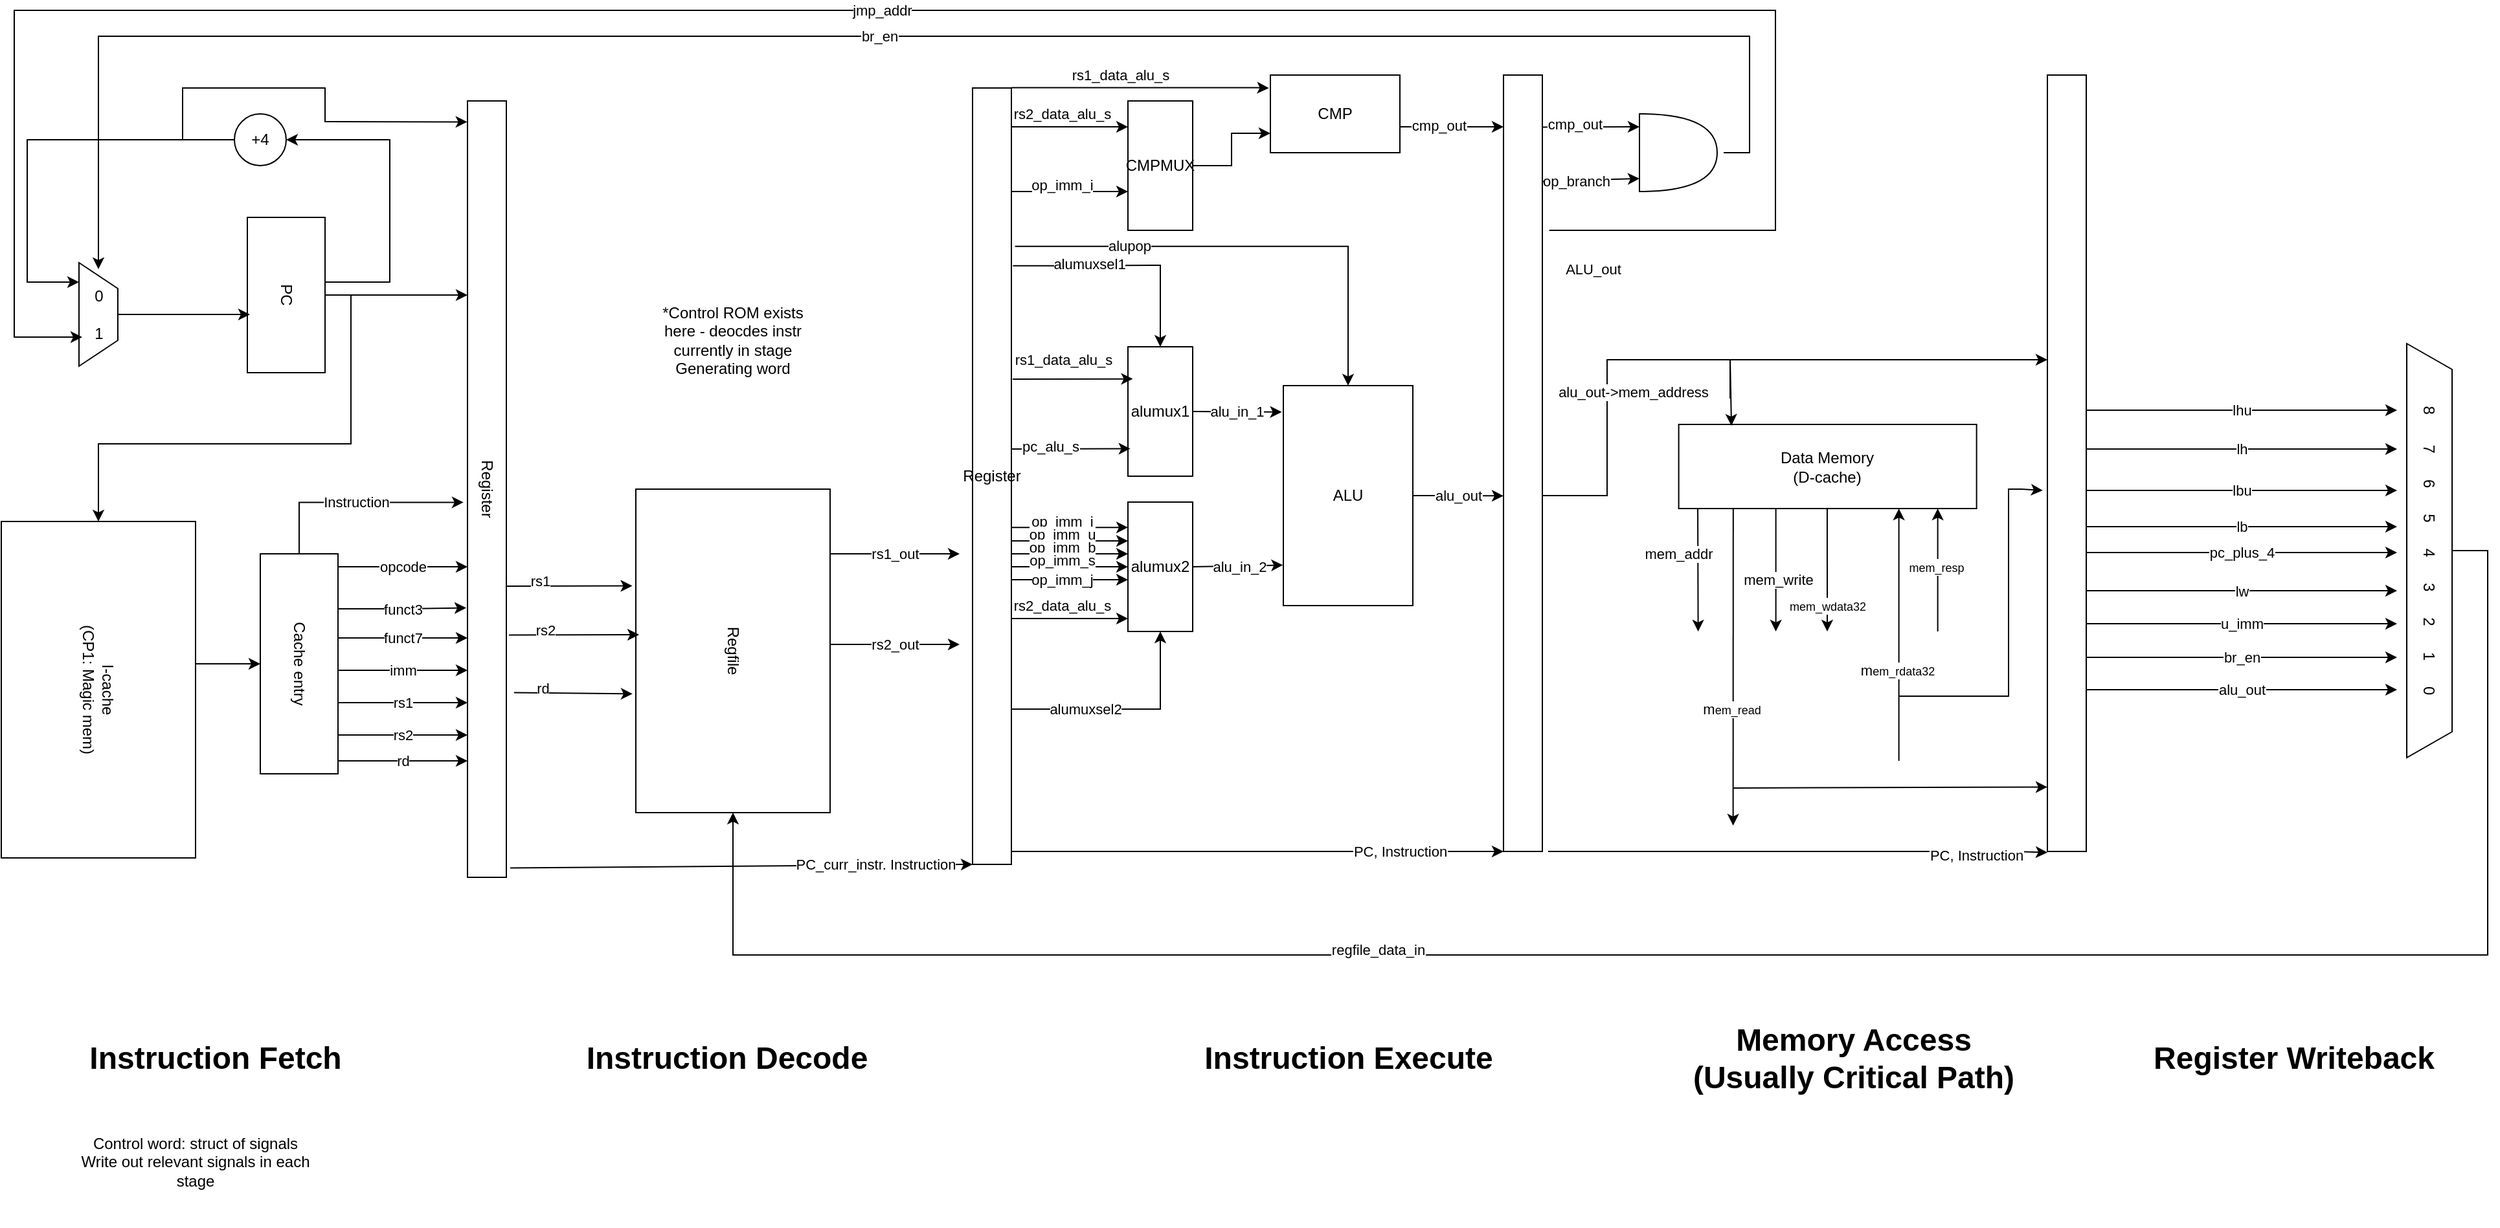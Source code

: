 <mxfile version="21.0.6" type="github">
  <diagram name="Page-1" id="kgMieb5tGnYmpSowrMJh">
    <mxGraphModel dx="1978" dy="2100" grid="1" gridSize="10" guides="1" tooltips="1" connect="1" arrows="1" fold="1" page="1" pageScale="1" pageWidth="850" pageHeight="1100" math="0" shadow="0">
      <root>
        <mxCell id="0" />
        <mxCell id="1" parent="0" />
        <mxCell id="WulUEYC8_41dMv2FCYNq-56" value="funct3" style="edgeStyle=orthogonalEdgeStyle;rounded=0;orthogonalLoop=1;jettySize=auto;html=1;exitX=0.25;exitY=0;exitDx=0;exitDy=0;entryX=0.653;entryY=1.033;entryDx=0;entryDy=0;entryPerimeter=0;" parent="1" source="WulUEYC8_41dMv2FCYNq-2" target="WulUEYC8_41dMv2FCYNq-35" edge="1">
          <mxGeometry relative="1" as="geometry" />
        </mxCell>
        <mxCell id="WulUEYC8_41dMv2FCYNq-2" value="&lt;div&gt;Cache entry&lt;/div&gt;" style="rounded=0;whiteSpace=wrap;html=1;rotation=90;" parent="1" vertex="1">
          <mxGeometry x="235" y="325" width="170" height="60" as="geometry" />
        </mxCell>
        <mxCell id="spKQ24fph7Tg9B2GQlF--1" value="Data Memory&lt;br&gt;(D-cache)" style="rounded=0;whiteSpace=wrap;html=1;" parent="1" vertex="1">
          <mxGeometry x="1385.31" y="170" width="230" height="65" as="geometry" />
        </mxCell>
        <mxCell id="WulUEYC8_41dMv2FCYNq-21" value="" style="endArrow=classic;html=1;rounded=0;entryX=0.5;entryY=1;entryDx=0;entryDy=0;exitX=0.5;exitY=0;exitDx=0;exitDy=0;" parent="1" target="WulUEYC8_41dMv2FCYNq-2" edge="1">
          <mxGeometry width="50" height="50" relative="1" as="geometry">
            <mxPoint x="240" y="355" as="sourcePoint" />
            <mxPoint x="370" y="400" as="targetPoint" />
          </mxGeometry>
        </mxCell>
        <mxCell id="spKQ24fph7Tg9B2GQlF--7" value="" style="endArrow=classic;html=1;rounded=0;exitX=0.064;exitY=0.998;exitDx=0;exitDy=0;exitPerimeter=0;" parent="1" source="spKQ24fph7Tg9B2GQlF--1" edge="1">
          <mxGeometry width="50" height="50" relative="1" as="geometry">
            <mxPoint x="1485.31" y="260" as="sourcePoint" />
            <mxPoint x="1400.31" y="330" as="targetPoint" />
          </mxGeometry>
        </mxCell>
        <mxCell id="spKQ24fph7Tg9B2GQlF--8" value="mem_addr" style="edgeLabel;html=1;align=center;verticalAlign=middle;resizable=0;points=[];" parent="spKQ24fph7Tg9B2GQlF--7" vertex="1" connectable="0">
          <mxGeometry x="-0.224" relative="1" as="geometry">
            <mxPoint x="-15" y="-2" as="offset" />
          </mxGeometry>
        </mxCell>
        <mxCell id="WulUEYC8_41dMv2FCYNq-22" value="I-cache&lt;br&gt;(CP1: Magic mem)" style="rounded=0;whiteSpace=wrap;html=1;rotation=90;" parent="1" vertex="1">
          <mxGeometry x="35" y="300" width="260" height="150" as="geometry" />
        </mxCell>
        <mxCell id="spKQ24fph7Tg9B2GQlF--13" value="" style="endArrow=classic;html=1;rounded=0;exitX=0.183;exitY=1.003;exitDx=0;exitDy=0;exitPerimeter=0;" parent="1" source="spKQ24fph7Tg9B2GQlF--1" edge="1">
          <mxGeometry width="50" height="50" relative="1" as="geometry">
            <mxPoint x="1485.31" y="260" as="sourcePoint" />
            <mxPoint x="1427.31" y="480" as="targetPoint" />
          </mxGeometry>
        </mxCell>
        <mxCell id="spKQ24fph7Tg9B2GQlF--14" value="m&lt;font style=&quot;font-size: 10px;&quot;&gt;&lt;font style=&quot;font-size: 9px;&quot;&gt;em_read&lt;/font&gt;&lt;/font&gt;" style="edgeLabel;html=1;align=center;verticalAlign=middle;resizable=0;points=[];" parent="spKQ24fph7Tg9B2GQlF--13" vertex="1" connectable="0">
          <mxGeometry x="0.557" y="1" relative="1" as="geometry">
            <mxPoint x="-3" y="-36" as="offset" />
          </mxGeometry>
        </mxCell>
        <mxCell id="spKQ24fph7Tg9B2GQlF--16" value="" style="endArrow=classic;html=1;rounded=0;exitX=0.183;exitY=1.003;exitDx=0;exitDy=0;exitPerimeter=0;" parent="1" edge="1">
          <mxGeometry width="50" height="50" relative="1" as="geometry">
            <mxPoint x="1460.31" y="235" as="sourcePoint" />
            <mxPoint x="1460.31" y="330" as="targetPoint" />
          </mxGeometry>
        </mxCell>
        <mxCell id="spKQ24fph7Tg9B2GQlF--17" value="mem_write" style="edgeLabel;html=1;align=center;verticalAlign=middle;resizable=0;points=[];" parent="spKQ24fph7Tg9B2GQlF--16" vertex="1" connectable="0">
          <mxGeometry x="0.557" y="1" relative="1" as="geometry">
            <mxPoint y="-19" as="offset" />
          </mxGeometry>
        </mxCell>
        <mxCell id="OXf1hN6xtQfnmM5KDWMP-155" style="edgeStyle=orthogonalEdgeStyle;rounded=0;orthogonalLoop=1;jettySize=auto;html=1;exitX=0.5;exitY=0;exitDx=0;exitDy=0;entryX=0;entryY=0.5;entryDx=0;entryDy=0;" parent="1" source="WulUEYC8_41dMv2FCYNq-27" edge="1" target="WulUEYC8_41dMv2FCYNq-22">
          <mxGeometry relative="1" as="geometry">
            <mxPoint x="60" y="240" as="targetPoint" />
            <Array as="points">
              <mxPoint x="360" y="70" />
              <mxPoint x="360" y="185" />
              <mxPoint x="165" y="185" />
            </Array>
          </mxGeometry>
        </mxCell>
        <mxCell id="WulUEYC8_41dMv2FCYNq-86" style="edgeStyle=orthogonalEdgeStyle;rounded=0;orthogonalLoop=1;jettySize=auto;html=1;entryX=0.25;entryY=1;entryDx=0;entryDy=0;" parent="1" source="WulUEYC8_41dMv2FCYNq-27" target="WulUEYC8_41dMv2FCYNq-35" edge="1">
          <mxGeometry relative="1" as="geometry" />
        </mxCell>
        <mxCell id="WulUEYC8_41dMv2FCYNq-27" value="PC" style="rounded=0;whiteSpace=wrap;html=1;rotation=90;" parent="1" vertex="1">
          <mxGeometry x="250" y="40" width="120" height="60" as="geometry" />
        </mxCell>
        <mxCell id="spKQ24fph7Tg9B2GQlF--18" value="" style="endArrow=classic;html=1;rounded=0;exitX=0.183;exitY=1.003;exitDx=0;exitDy=0;exitPerimeter=0;" parent="1" edge="1">
          <mxGeometry width="50" height="50" relative="1" as="geometry">
            <mxPoint x="1499.97" y="235" as="sourcePoint" />
            <mxPoint x="1500" y="330" as="targetPoint" />
          </mxGeometry>
        </mxCell>
        <mxCell id="spKQ24fph7Tg9B2GQlF--19" value="&lt;font style=&quot;font-size: 10px;&quot;&gt;&lt;font style=&quot;font-size: 9px;&quot;&gt;mem_wdata32&lt;/font&gt;&lt;/font&gt;" style="edgeLabel;html=1;align=center;verticalAlign=middle;resizable=0;points=[];" parent="spKQ24fph7Tg9B2GQlF--18" vertex="1" connectable="0">
          <mxGeometry x="0.557" y="1" relative="1" as="geometry">
            <mxPoint x="-1" y="1" as="offset" />
          </mxGeometry>
        </mxCell>
        <mxCell id="WulUEYC8_41dMv2FCYNq-28" value="" style="endArrow=classic;html=1;rounded=0;" parent="1" target="WulUEYC8_41dMv2FCYNq-29" edge="1">
          <mxGeometry width="50" height="50" relative="1" as="geometry">
            <mxPoint x="340" y="60" as="sourcePoint" />
            <mxPoint x="310" y="-50" as="targetPoint" />
            <Array as="points">
              <mxPoint x="390" y="60" />
              <mxPoint x="390" y="-50" />
            </Array>
          </mxGeometry>
        </mxCell>
        <mxCell id="spKQ24fph7Tg9B2GQlF--20" value="" style="endArrow=classic;html=1;rounded=0;" parent="1" edge="1">
          <mxGeometry width="50" height="50" relative="1" as="geometry">
            <mxPoint x="1555.31" y="430" as="sourcePoint" />
            <mxPoint x="1555.31" y="235" as="targetPoint" />
          </mxGeometry>
        </mxCell>
        <mxCell id="spKQ24fph7Tg9B2GQlF--21" value="m&lt;font style=&quot;font-size: 10px;&quot;&gt;&lt;font style=&quot;font-size: 9px;&quot;&gt;em_rdata32&lt;/font&gt;&lt;/font&gt;" style="edgeLabel;html=1;align=center;verticalAlign=middle;resizable=0;points=[];" parent="spKQ24fph7Tg9B2GQlF--20" vertex="1" connectable="0">
          <mxGeometry x="0.557" y="1" relative="1" as="geometry">
            <mxPoint x="-1" y="82" as="offset" />
          </mxGeometry>
        </mxCell>
        <mxCell id="WulUEYC8_41dMv2FCYNq-29" value="+4" style="ellipse;whiteSpace=wrap;html=1;aspect=fixed;" parent="1" vertex="1">
          <mxGeometry x="270" y="-70" width="40" height="40" as="geometry" />
        </mxCell>
        <mxCell id="spKQ24fph7Tg9B2GQlF--22" value="" style="endArrow=classic;html=1;rounded=0;exitX=0.183;exitY=1.003;exitDx=0;exitDy=0;exitPerimeter=0;" parent="1" edge="1">
          <mxGeometry width="50" height="50" relative="1" as="geometry">
            <mxPoint x="1585.31" y="330" as="sourcePoint" />
            <mxPoint x="1585.31" y="235" as="targetPoint" />
          </mxGeometry>
        </mxCell>
        <mxCell id="spKQ24fph7Tg9B2GQlF--23" value="&lt;div&gt;&lt;font style=&quot;font-size: 10px;&quot;&gt;&lt;font style=&quot;font-size: 9px;&quot;&gt;mem_resp&lt;/font&gt;&lt;/font&gt;&lt;/div&gt;" style="edgeLabel;html=1;align=center;verticalAlign=middle;resizable=0;points=[];" parent="spKQ24fph7Tg9B2GQlF--22" vertex="1" connectable="0">
          <mxGeometry x="0.557" y="1" relative="1" as="geometry">
            <mxPoint x="-1" y="24" as="offset" />
          </mxGeometry>
        </mxCell>
        <mxCell id="WulUEYC8_41dMv2FCYNq-30" value="" style="endArrow=classic;html=1;rounded=0;exitX=0;exitY=0.5;exitDx=0;exitDy=0;" parent="1" source="WulUEYC8_41dMv2FCYNq-29" edge="1">
          <mxGeometry width="50" height="50" relative="1" as="geometry">
            <mxPoint x="320" y="10" as="sourcePoint" />
            <mxPoint x="150" y="60" as="targetPoint" />
            <Array as="points">
              <mxPoint x="110" y="-50" />
              <mxPoint x="110" y="60" />
            </Array>
          </mxGeometry>
        </mxCell>
        <mxCell id="WulUEYC8_41dMv2FCYNq-31" value="&lt;div&gt;&lt;br&gt;&lt;/div&gt;" style="shape=trapezoid;perimeter=trapezoidPerimeter;whiteSpace=wrap;html=1;fixedSize=1;rotation=90;" parent="1" vertex="1">
          <mxGeometry x="125" y="70" width="80" height="30" as="geometry" />
        </mxCell>
        <mxCell id="WulUEYC8_41dMv2FCYNq-32" value="" style="endArrow=classic;html=1;rounded=0;exitX=0.5;exitY=0;exitDx=0;exitDy=0;entryX=0.625;entryY=0.967;entryDx=0;entryDy=0;entryPerimeter=0;" parent="1" source="WulUEYC8_41dMv2FCYNq-31" target="WulUEYC8_41dMv2FCYNq-27" edge="1">
          <mxGeometry width="50" height="50" relative="1" as="geometry">
            <mxPoint x="370" y="100" as="sourcePoint" />
            <mxPoint x="420" y="50" as="targetPoint" />
          </mxGeometry>
        </mxCell>
        <mxCell id="WulUEYC8_41dMv2FCYNq-33" value="&lt;div&gt;0&lt;/div&gt;&lt;div&gt;&lt;br&gt;&lt;/div&gt;&lt;div&gt;1&lt;br&gt;&lt;/div&gt;" style="text;html=1;strokeColor=none;fillColor=none;align=center;verticalAlign=middle;whiteSpace=wrap;rounded=0;" parent="1" vertex="1">
          <mxGeometry x="152.5" y="50" width="25" height="70" as="geometry" />
        </mxCell>
        <mxCell id="WulUEYC8_41dMv2FCYNq-35" value="&lt;div&gt;Register&lt;/div&gt;" style="rounded=0;whiteSpace=wrap;html=1;rotation=90;" parent="1" vertex="1">
          <mxGeometry x="165" y="205" width="600" height="30" as="geometry" />
        </mxCell>
        <mxCell id="WulUEYC8_41dMv2FCYNq-36" value="Instruction Fetch" style="text;strokeColor=none;fillColor=none;html=1;fontSize=24;fontStyle=1;verticalAlign=middle;align=center;" parent="1" vertex="1">
          <mxGeometry x="205" y="640" width="100" height="40" as="geometry" />
        </mxCell>
        <mxCell id="WulUEYC8_41dMv2FCYNq-37" value="&lt;div&gt;Regfile&lt;/div&gt;" style="rounded=0;whiteSpace=wrap;html=1;rotation=90;" parent="1" vertex="1">
          <mxGeometry x="530" y="270" width="250" height="150" as="geometry" />
        </mxCell>
        <mxCell id="WulUEYC8_41dMv2FCYNq-38" value="" style="endArrow=classic;html=1;rounded=0;entryX=0.299;entryY=1.018;entryDx=0;entryDy=0;entryPerimeter=0;" parent="1" target="WulUEYC8_41dMv2FCYNq-37" edge="1">
          <mxGeometry width="50" height="50" relative="1" as="geometry">
            <mxPoint x="480" y="295" as="sourcePoint" />
            <mxPoint x="580" y="305" as="targetPoint" />
          </mxGeometry>
        </mxCell>
        <mxCell id="WulUEYC8_41dMv2FCYNq-39" value="rs1" style="edgeLabel;html=1;align=center;verticalAlign=middle;resizable=0;points=[];" parent="WulUEYC8_41dMv2FCYNq-38" connectable="0" vertex="1">
          <mxGeometry x="0.244" y="2" relative="1" as="geometry">
            <mxPoint x="-35" y="-2" as="offset" />
          </mxGeometry>
        </mxCell>
        <mxCell id="WulUEYC8_41dMv2FCYNq-40" value="" style="endArrow=classic;html=1;rounded=0;entryX=0.45;entryY=0.983;entryDx=0;entryDy=0;entryPerimeter=0;exitX=0.688;exitY=-0.067;exitDx=0;exitDy=0;exitPerimeter=0;" parent="1" source="WulUEYC8_41dMv2FCYNq-35" target="WulUEYC8_41dMv2FCYNq-37" edge="1">
          <mxGeometry width="50" height="50" relative="1" as="geometry">
            <mxPoint x="480" y="325" as="sourcePoint" />
            <mxPoint x="580" y="325" as="targetPoint" />
          </mxGeometry>
        </mxCell>
        <mxCell id="WulUEYC8_41dMv2FCYNq-41" value="rs2" style="edgeLabel;html=1;align=center;verticalAlign=middle;resizable=0;points=[];" parent="WulUEYC8_41dMv2FCYNq-40" connectable="0" vertex="1">
          <mxGeometry x="0.244" y="2" relative="1" as="geometry">
            <mxPoint x="-35" y="-2" as="offset" />
          </mxGeometry>
        </mxCell>
        <mxCell id="WulUEYC8_41dMv2FCYNq-42" value="" style="endArrow=classic;html=1;rounded=0;entryX=0.633;entryY=1.017;entryDx=0;entryDy=0;entryPerimeter=0;exitX=0.762;exitY=-0.2;exitDx=0;exitDy=0;exitPerimeter=0;" parent="1" source="WulUEYC8_41dMv2FCYNq-35" target="WulUEYC8_41dMv2FCYNq-37" edge="1">
          <mxGeometry width="50" height="50" relative="1" as="geometry">
            <mxPoint x="480" y="345" as="sourcePoint" />
            <mxPoint x="580" y="345" as="targetPoint" />
          </mxGeometry>
        </mxCell>
        <mxCell id="WulUEYC8_41dMv2FCYNq-43" value="rd" style="edgeLabel;html=1;align=center;verticalAlign=middle;resizable=0;points=[];" parent="WulUEYC8_41dMv2FCYNq-42" connectable="0" vertex="1">
          <mxGeometry x="0.244" y="2" relative="1" as="geometry">
            <mxPoint x="-35" y="-2" as="offset" />
          </mxGeometry>
        </mxCell>
        <mxCell id="WulUEYC8_41dMv2FCYNq-44" value="8&amp;nbsp;&amp;nbsp;&amp;nbsp;&amp;nbsp;&amp;nbsp;&amp;nbsp; 7&amp;nbsp; &amp;nbsp; &amp;nbsp; 6&amp;nbsp; &amp;nbsp; &amp;nbsp; 5&amp;nbsp;&amp;nbsp; &amp;nbsp;&amp;nbsp; 4 &amp;nbsp;&amp;nbsp; &amp;nbsp; 3 &amp;nbsp; &amp;nbsp;&amp;nbsp; 2 &amp;nbsp;&amp;nbsp; &amp;nbsp; 1&amp;nbsp; &amp;nbsp; &amp;nbsp; 0" style="shape=trapezoid;perimeter=trapezoidPerimeter;whiteSpace=wrap;html=1;fixedSize=1;rotation=90;" parent="1" vertex="1">
          <mxGeometry x="1805" y="250" width="320" height="35" as="geometry" />
        </mxCell>
        <mxCell id="WulUEYC8_41dMv2FCYNq-57" value="funct7" style="edgeStyle=orthogonalEdgeStyle;rounded=0;orthogonalLoop=1;jettySize=auto;html=1;exitX=0.25;exitY=0;exitDx=0;exitDy=0;entryX=0.373;entryY=1;entryDx=0;entryDy=0;entryPerimeter=0;" parent="1" edge="1">
          <mxGeometry relative="1" as="geometry">
            <mxPoint x="350" y="335" as="sourcePoint" />
            <mxPoint x="450" y="335" as="targetPoint" />
          </mxGeometry>
        </mxCell>
        <mxCell id="WulUEYC8_41dMv2FCYNq-58" value="opcode" style="edgeStyle=orthogonalEdgeStyle;rounded=0;orthogonalLoop=1;jettySize=auto;html=1;exitX=0.25;exitY=0;exitDx=0;exitDy=0;entryX=0.373;entryY=1;entryDx=0;entryDy=0;entryPerimeter=0;" parent="1" edge="1">
          <mxGeometry relative="1" as="geometry">
            <mxPoint x="350" y="280" as="sourcePoint" />
            <mxPoint x="450" y="280" as="targetPoint" />
          </mxGeometry>
        </mxCell>
        <mxCell id="WulUEYC8_41dMv2FCYNq-59" value="imm" style="edgeStyle=orthogonalEdgeStyle;rounded=0;orthogonalLoop=1;jettySize=auto;html=1;exitX=0.25;exitY=0;exitDx=0;exitDy=0;entryX=0.373;entryY=1;entryDx=0;entryDy=0;entryPerimeter=0;" parent="1" edge="1">
          <mxGeometry relative="1" as="geometry">
            <mxPoint x="350" y="360" as="sourcePoint" />
            <mxPoint x="450" y="360" as="targetPoint" />
          </mxGeometry>
        </mxCell>
        <mxCell id="WulUEYC8_41dMv2FCYNq-60" value="rs1" style="edgeStyle=orthogonalEdgeStyle;rounded=0;orthogonalLoop=1;jettySize=auto;html=1;exitX=0.25;exitY=0;exitDx=0;exitDy=0;entryX=0.373;entryY=1;entryDx=0;entryDy=0;entryPerimeter=0;" parent="1" edge="1">
          <mxGeometry relative="1" as="geometry">
            <mxPoint x="350" y="385" as="sourcePoint" />
            <mxPoint x="450" y="385" as="targetPoint" />
          </mxGeometry>
        </mxCell>
        <mxCell id="WulUEYC8_41dMv2FCYNq-61" value="rs2" style="edgeStyle=orthogonalEdgeStyle;rounded=0;orthogonalLoop=1;jettySize=auto;html=1;exitX=0.25;exitY=0;exitDx=0;exitDy=0;entryX=0.373;entryY=1;entryDx=0;entryDy=0;entryPerimeter=0;" parent="1" edge="1">
          <mxGeometry relative="1" as="geometry">
            <mxPoint x="350" y="410" as="sourcePoint" />
            <mxPoint x="450" y="410" as="targetPoint" />
          </mxGeometry>
        </mxCell>
        <mxCell id="WulUEYC8_41dMv2FCYNq-62" value="rd" style="edgeStyle=orthogonalEdgeStyle;rounded=0;orthogonalLoop=1;jettySize=auto;html=1;exitX=0.25;exitY=0;exitDx=0;exitDy=0;entryX=0.373;entryY=1;entryDx=0;entryDy=0;entryPerimeter=0;" parent="1" edge="1">
          <mxGeometry relative="1" as="geometry">
            <mxPoint x="350" y="430" as="sourcePoint" />
            <mxPoint x="450" y="430" as="targetPoint" />
          </mxGeometry>
        </mxCell>
        <mxCell id="OXf1hN6xtQfnmM5KDWMP-63" value="ALU" style="rounded=0;whiteSpace=wrap;html=1;" parent="1" vertex="1">
          <mxGeometry x="1080" y="140" width="100" height="170" as="geometry" />
        </mxCell>
        <mxCell id="OXf1hN6xtQfnmM5KDWMP-64" value="" style="endArrow=classic;html=1;rounded=0;entryX=0.5;entryY=0;entryDx=0;entryDy=0;exitX=1.094;exitY=0.204;exitDx=0;exitDy=0;exitPerimeter=0;edgeStyle=orthogonalEdgeStyle;" parent="1" source="OXf1hN6xtQfnmM5KDWMP-82" target="OXf1hN6xtQfnmM5KDWMP-63" edge="1">
          <mxGeometry width="50" height="50" relative="1" as="geometry">
            <mxPoint x="1180" y="40" as="sourcePoint" />
            <mxPoint x="1210" y="270" as="targetPoint" />
          </mxGeometry>
        </mxCell>
        <mxCell id="OXf1hN6xtQfnmM5KDWMP-65" value="alupop" style="edgeLabel;html=1;align=center;verticalAlign=middle;resizable=0;points=[];" parent="OXf1hN6xtQfnmM5KDWMP-64" connectable="0" vertex="1">
          <mxGeometry x="-0.521" y="1" relative="1" as="geometry">
            <mxPoint as="offset" />
          </mxGeometry>
        </mxCell>
        <mxCell id="OXf1hN6xtQfnmM5KDWMP-66" value="alumux2" style="trapezoid;whiteSpace=wrap;html=1;" parent="1" vertex="1">
          <mxGeometry x="960" y="230" width="50" height="100" as="geometry" />
        </mxCell>
        <mxCell id="OXf1hN6xtQfnmM5KDWMP-67" value="" style="endArrow=classic;html=1;rounded=0;" parent="1" edge="1">
          <mxGeometry width="50" height="50" relative="1" as="geometry">
            <mxPoint x="870" y="249.58" as="sourcePoint" />
            <mxPoint x="960" y="249.58" as="targetPoint" />
          </mxGeometry>
        </mxCell>
        <mxCell id="OXf1hN6xtQfnmM5KDWMP-68" value="op_imm_i" style="edgeLabel;html=1;align=center;verticalAlign=middle;resizable=0;points=[];" parent="OXf1hN6xtQfnmM5KDWMP-67" connectable="0" vertex="1">
          <mxGeometry x="-0.538" y="-1" relative="1" as="geometry">
            <mxPoint x="18" y="-6" as="offset" />
          </mxGeometry>
        </mxCell>
        <mxCell id="OXf1hN6xtQfnmM5KDWMP-69" value="alumux1" style="trapezoid;whiteSpace=wrap;html=1;" parent="1" vertex="1">
          <mxGeometry x="960" y="110" width="50" height="100" as="geometry" />
        </mxCell>
        <mxCell id="OXf1hN6xtQfnmM5KDWMP-70" value="" style="endArrow=classic;html=1;rounded=0;entryX=0.055;entryY=0.248;entryDx=0;entryDy=0;entryPerimeter=0;" parent="1" edge="1">
          <mxGeometry width="50" height="50" relative="1" as="geometry">
            <mxPoint x="871" y="135" as="sourcePoint" />
            <mxPoint x="963.75" y="134.8" as="targetPoint" />
          </mxGeometry>
        </mxCell>
        <mxCell id="OXf1hN6xtQfnmM5KDWMP-71" value="rs1_data_alu_s" style="edgeLabel;html=1;align=center;verticalAlign=middle;resizable=0;points=[];" parent="OXf1hN6xtQfnmM5KDWMP-70" connectable="0" vertex="1">
          <mxGeometry x="-0.35" y="-1" relative="1" as="geometry">
            <mxPoint x="9" y="-16" as="offset" />
          </mxGeometry>
        </mxCell>
        <mxCell id="OXf1hN6xtQfnmM5KDWMP-72" value="" style="endArrow=classic;html=1;rounded=0;entryX=0.037;entryY=0.787;entryDx=0;entryDy=0;entryPerimeter=0;" parent="1" target="OXf1hN6xtQfnmM5KDWMP-69" edge="1">
          <mxGeometry width="50" height="50" relative="1" as="geometry">
            <mxPoint x="870" y="189" as="sourcePoint" />
            <mxPoint x="963" y="190" as="targetPoint" />
          </mxGeometry>
        </mxCell>
        <mxCell id="OXf1hN6xtQfnmM5KDWMP-73" value="pc_alu_s" style="edgeLabel;html=1;align=center;verticalAlign=middle;resizable=0;points=[];" parent="OXf1hN6xtQfnmM5KDWMP-72" connectable="0" vertex="1">
          <mxGeometry x="-0.59" y="2" relative="1" as="geometry">
            <mxPoint x="11" as="offset" />
          </mxGeometry>
        </mxCell>
        <mxCell id="OXf1hN6xtQfnmM5KDWMP-74" value="" style="endArrow=classic;html=1;rounded=0;entryX=0.5;entryY=1;entryDx=0;entryDy=0;exitX=1;exitY=0.8;exitDx=0;exitDy=0;exitPerimeter=0;edgeStyle=orthogonalEdgeStyle;" parent="1" source="OXf1hN6xtQfnmM5KDWMP-82" target="OXf1hN6xtQfnmM5KDWMP-66" edge="1">
          <mxGeometry width="50" height="50" relative="1" as="geometry">
            <mxPoint x="985" y="380" as="sourcePoint" />
            <mxPoint x="1080" y="270" as="targetPoint" />
            <Array as="points">
              <mxPoint x="985" y="390" />
            </Array>
          </mxGeometry>
        </mxCell>
        <mxCell id="OXf1hN6xtQfnmM5KDWMP-75" value="alumuxsel2" style="edgeLabel;html=1;align=center;verticalAlign=middle;resizable=0;points=[];" parent="OXf1hN6xtQfnmM5KDWMP-74" connectable="0" vertex="1">
          <mxGeometry x="-0.349" relative="1" as="geometry">
            <mxPoint as="offset" />
          </mxGeometry>
        </mxCell>
        <mxCell id="OXf1hN6xtQfnmM5KDWMP-76" value="" style="endArrow=classic;html=1;rounded=0;entryX=0.5;entryY=0;entryDx=0;entryDy=0;exitX=1.039;exitY=0.229;exitDx=0;exitDy=0;exitPerimeter=0;edgeStyle=orthogonalEdgeStyle;" parent="1" source="OXf1hN6xtQfnmM5KDWMP-82" target="OXf1hN6xtQfnmM5KDWMP-69" edge="1">
          <mxGeometry width="50" height="50" relative="1" as="geometry">
            <mxPoint x="985" y="50" as="sourcePoint" />
            <mxPoint x="990" y="50" as="targetPoint" />
            <Array as="points">
              <mxPoint x="915" y="47" />
              <mxPoint x="985" y="47" />
            </Array>
          </mxGeometry>
        </mxCell>
        <mxCell id="OXf1hN6xtQfnmM5KDWMP-77" value="alumuxsel1" style="edgeLabel;html=1;align=center;verticalAlign=middle;resizable=0;points=[];" parent="OXf1hN6xtQfnmM5KDWMP-76" connectable="0" vertex="1">
          <mxGeometry x="-0.332" y="2" relative="1" as="geometry">
            <mxPoint as="offset" />
          </mxGeometry>
        </mxCell>
        <mxCell id="OXf1hN6xtQfnmM5KDWMP-78" value="" style="endArrow=classic;html=1;rounded=0;exitX=1;exitY=0.5;exitDx=0;exitDy=0;entryX=-0.012;entryY=0.12;entryDx=0;entryDy=0;entryPerimeter=0;" parent="1" source="OXf1hN6xtQfnmM5KDWMP-69" target="OXf1hN6xtQfnmM5KDWMP-63" edge="1">
          <mxGeometry width="50" height="50" relative="1" as="geometry">
            <mxPoint x="1010" y="320" as="sourcePoint" />
            <mxPoint x="1060" y="270" as="targetPoint" />
          </mxGeometry>
        </mxCell>
        <mxCell id="OXf1hN6xtQfnmM5KDWMP-79" value="alu_in_1" style="edgeLabel;html=1;align=center;verticalAlign=middle;resizable=0;points=[];" parent="OXf1hN6xtQfnmM5KDWMP-78" connectable="0" vertex="1">
          <mxGeometry x="0.229" y="-3" relative="1" as="geometry">
            <mxPoint x="-9" y="-3" as="offset" />
          </mxGeometry>
        </mxCell>
        <mxCell id="OXf1hN6xtQfnmM5KDWMP-80" value="" style="endArrow=classic;html=1;rounded=0;entryX=-0.003;entryY=0.816;entryDx=0;entryDy=0;exitX=1;exitY=0.5;exitDx=0;exitDy=0;entryPerimeter=0;" parent="1" source="OXf1hN6xtQfnmM5KDWMP-66" target="OXf1hN6xtQfnmM5KDWMP-63" edge="1">
          <mxGeometry width="50" height="50" relative="1" as="geometry">
            <mxPoint x="1010" y="320" as="sourcePoint" />
            <mxPoint x="1060" y="270" as="targetPoint" />
          </mxGeometry>
        </mxCell>
        <mxCell id="OXf1hN6xtQfnmM5KDWMP-81" value="alu_in_2" style="edgeLabel;html=1;align=center;verticalAlign=middle;resizable=0;points=[];" parent="OXf1hN6xtQfnmM5KDWMP-80" connectable="0" vertex="1">
          <mxGeometry x="-0.289" y="-3" relative="1" as="geometry">
            <mxPoint x="11" y="-3" as="offset" />
          </mxGeometry>
        </mxCell>
        <mxCell id="OXf1hN6xtQfnmM5KDWMP-82" value="Register" style="rounded=0;whiteSpace=wrap;html=1;" parent="1" vertex="1">
          <mxGeometry x="840" y="-90" width="30" height="600" as="geometry" />
        </mxCell>
        <mxCell id="OXf1hN6xtQfnmM5KDWMP-83" value="" style="endArrow=classic;html=1;rounded=0;" parent="1" edge="1">
          <mxGeometry width="50" height="50" relative="1" as="geometry">
            <mxPoint x="870" y="260" as="sourcePoint" />
            <mxPoint x="960" y="260" as="targetPoint" />
          </mxGeometry>
        </mxCell>
        <mxCell id="OXf1hN6xtQfnmM5KDWMP-84" value="op_imm_u" style="edgeLabel;html=1;align=center;verticalAlign=middle;resizable=0;points=[];" parent="OXf1hN6xtQfnmM5KDWMP-83" connectable="0" vertex="1">
          <mxGeometry x="-0.538" y="-1" relative="1" as="geometry">
            <mxPoint x="18" y="-6" as="offset" />
          </mxGeometry>
        </mxCell>
        <mxCell id="OXf1hN6xtQfnmM5KDWMP-85" value="" style="endArrow=classic;html=1;rounded=0;" parent="1" edge="1">
          <mxGeometry width="50" height="50" relative="1" as="geometry">
            <mxPoint x="870" y="270" as="sourcePoint" />
            <mxPoint x="960" y="270" as="targetPoint" />
          </mxGeometry>
        </mxCell>
        <mxCell id="OXf1hN6xtQfnmM5KDWMP-86" value="op_imm_b" style="edgeLabel;html=1;align=center;verticalAlign=middle;resizable=0;points=[];" parent="OXf1hN6xtQfnmM5KDWMP-85" connectable="0" vertex="1">
          <mxGeometry x="-0.538" y="-1" relative="1" as="geometry">
            <mxPoint x="18" y="-6" as="offset" />
          </mxGeometry>
        </mxCell>
        <mxCell id="OXf1hN6xtQfnmM5KDWMP-87" value="" style="endArrow=classic;html=1;rounded=0;" parent="1" edge="1">
          <mxGeometry width="50" height="50" relative="1" as="geometry">
            <mxPoint x="870" y="280" as="sourcePoint" />
            <mxPoint x="960" y="280" as="targetPoint" />
          </mxGeometry>
        </mxCell>
        <mxCell id="OXf1hN6xtQfnmM5KDWMP-88" value="op_imm_s" style="edgeLabel;html=1;align=center;verticalAlign=middle;resizable=0;points=[];" parent="OXf1hN6xtQfnmM5KDWMP-87" connectable="0" vertex="1">
          <mxGeometry x="-0.538" y="-1" relative="1" as="geometry">
            <mxPoint x="18" y="-6" as="offset" />
          </mxGeometry>
        </mxCell>
        <mxCell id="OXf1hN6xtQfnmM5KDWMP-89" value="" style="endArrow=classic;html=1;rounded=0;" parent="1" edge="1">
          <mxGeometry width="50" height="50" relative="1" as="geometry">
            <mxPoint x="870" y="290" as="sourcePoint" />
            <mxPoint x="960" y="290" as="targetPoint" />
          </mxGeometry>
        </mxCell>
        <mxCell id="OXf1hN6xtQfnmM5KDWMP-90" value="op_imm_j" style="edgeLabel;html=1;align=center;verticalAlign=middle;resizable=0;points=[];" parent="OXf1hN6xtQfnmM5KDWMP-89" connectable="0" vertex="1">
          <mxGeometry x="-0.538" y="-1" relative="1" as="geometry">
            <mxPoint x="18" y="-1" as="offset" />
          </mxGeometry>
        </mxCell>
        <mxCell id="OXf1hN6xtQfnmM5KDWMP-91" value="" style="endArrow=classic;html=1;rounded=0;" parent="1" edge="1">
          <mxGeometry width="50" height="50" relative="1" as="geometry">
            <mxPoint x="870" y="320" as="sourcePoint" />
            <mxPoint x="960" y="320" as="targetPoint" />
          </mxGeometry>
        </mxCell>
        <mxCell id="OXf1hN6xtQfnmM5KDWMP-92" value="rs2_data_alu_s" style="edgeLabel;html=1;align=center;verticalAlign=middle;resizable=0;points=[];" parent="OXf1hN6xtQfnmM5KDWMP-91" connectable="0" vertex="1">
          <mxGeometry x="-0.538" y="-1" relative="1" as="geometry">
            <mxPoint x="18" y="-11" as="offset" />
          </mxGeometry>
        </mxCell>
        <mxCell id="OXf1hN6xtQfnmM5KDWMP-93" value="CMP" style="whiteSpace=wrap;html=1;" parent="1" vertex="1">
          <mxGeometry x="1070" y="-100" width="100" height="60" as="geometry" />
        </mxCell>
        <mxCell id="OXf1hN6xtQfnmM5KDWMP-94" value="CMPMUX" style="trapezoid;whiteSpace=wrap;html=1;" parent="1" vertex="1">
          <mxGeometry x="960" y="-80" width="50" height="100" as="geometry" />
        </mxCell>
        <mxCell id="OXf1hN6xtQfnmM5KDWMP-95" value="" style="endArrow=classic;html=1;rounded=0;" parent="1" edge="1">
          <mxGeometry width="50" height="50" relative="1" as="geometry">
            <mxPoint x="870" y="-60" as="sourcePoint" />
            <mxPoint x="960" y="-60" as="targetPoint" />
          </mxGeometry>
        </mxCell>
        <mxCell id="OXf1hN6xtQfnmM5KDWMP-96" value="rs2_data_alu_s" style="edgeLabel;html=1;align=center;verticalAlign=middle;resizable=0;points=[];" parent="OXf1hN6xtQfnmM5KDWMP-95" connectable="0" vertex="1">
          <mxGeometry x="-0.538" y="-1" relative="1" as="geometry">
            <mxPoint x="18" y="-11" as="offset" />
          </mxGeometry>
        </mxCell>
        <mxCell id="OXf1hN6xtQfnmM5KDWMP-97" value="" style="endArrow=classic;html=1;rounded=0;" parent="1" edge="1">
          <mxGeometry width="50" height="50" relative="1" as="geometry">
            <mxPoint x="870" y="-10" as="sourcePoint" />
            <mxPoint x="960" y="-10" as="targetPoint" />
          </mxGeometry>
        </mxCell>
        <mxCell id="OXf1hN6xtQfnmM5KDWMP-98" value="op_imm_i" style="edgeLabel;html=1;align=center;verticalAlign=middle;resizable=0;points=[];" parent="OXf1hN6xtQfnmM5KDWMP-97" connectable="0" vertex="1">
          <mxGeometry x="-0.538" y="-1" relative="1" as="geometry">
            <mxPoint x="18" y="-6" as="offset" />
          </mxGeometry>
        </mxCell>
        <mxCell id="OXf1hN6xtQfnmM5KDWMP-99" value="" style="endArrow=classic;html=1;rounded=0;entryX=0;entryY=0.75;entryDx=0;entryDy=0;exitX=1;exitY=0.5;exitDx=0;exitDy=0;edgeStyle=orthogonalEdgeStyle;" parent="1" source="OXf1hN6xtQfnmM5KDWMP-94" target="OXf1hN6xtQfnmM5KDWMP-93" edge="1">
          <mxGeometry width="50" height="50" relative="1" as="geometry">
            <mxPoint x="1010" y="-20" as="sourcePoint" />
            <mxPoint x="1060" y="-70" as="targetPoint" />
          </mxGeometry>
        </mxCell>
        <mxCell id="OXf1hN6xtQfnmM5KDWMP-100" value="" style="endArrow=classic;html=1;rounded=0;exitX=1;exitY=0.833;exitDx=0;exitDy=0;exitPerimeter=0;edgeStyle=orthogonalEdgeStyle;entryX=-0.012;entryY=0.167;entryDx=0;entryDy=0;entryPerimeter=0;" parent="1" target="OXf1hN6xtQfnmM5KDWMP-93" edge="1">
          <mxGeometry width="50" height="50" relative="1" as="geometry">
            <mxPoint x="870" y="-90.2" as="sourcePoint" />
            <mxPoint x="1130" y="-90" as="targetPoint" />
            <Array as="points">
              <mxPoint x="1060" y="-90" />
              <mxPoint x="1060" y="-90" />
            </Array>
          </mxGeometry>
        </mxCell>
        <mxCell id="OXf1hN6xtQfnmM5KDWMP-107" value="rs1_data_alu_s" style="edgeLabel;html=1;align=center;verticalAlign=middle;resizable=0;points=[];" parent="OXf1hN6xtQfnmM5KDWMP-100" connectable="0" vertex="1">
          <mxGeometry x="0.392" y="3" relative="1" as="geometry">
            <mxPoint x="-55" y="-7" as="offset" />
          </mxGeometry>
        </mxCell>
        <mxCell id="spKQ24fph7Tg9B2GQlF--35" value="" style="rounded=0;whiteSpace=wrap;html=1;" parent="1" vertex="1">
          <mxGeometry x="1670" y="-100" width="30" height="600" as="geometry" />
        </mxCell>
        <mxCell id="WulUEYC8_41dMv2FCYNq-65" value="" style="rounded=0;whiteSpace=wrap;html=1;" parent="1" vertex="1">
          <mxGeometry x="1250" y="-100" width="30" height="600" as="geometry" />
        </mxCell>
        <mxCell id="spKQ24fph7Tg9B2GQlF--36" value="" style="endArrow=classic;html=1;rounded=0;entryX=-0.12;entryY=0.535;entryDx=0;entryDy=0;entryPerimeter=0;" parent="1" target="spKQ24fph7Tg9B2GQlF--35" edge="1">
          <mxGeometry width="50" height="50" relative="1" as="geometry">
            <mxPoint x="1555.31" y="380" as="sourcePoint" />
            <mxPoint x="1625.31" y="360" as="targetPoint" />
            <Array as="points">
              <mxPoint x="1640" y="380" />
              <mxPoint x="1640" y="220" />
              <mxPoint x="1650" y="220" />
            </Array>
          </mxGeometry>
        </mxCell>
        <mxCell id="spKQ24fph7Tg9B2GQlF--39" value="" style="endArrow=classic;html=1;rounded=0;exitX=1.007;exitY=0.539;exitDx=0;exitDy=0;exitPerimeter=0;entryX=0.177;entryY=0.015;entryDx=0;entryDy=0;entryPerimeter=0;" parent="1" target="spKQ24fph7Tg9B2GQlF--1" edge="1">
          <mxGeometry width="50" height="50" relative="1" as="geometry">
            <mxPoint x="1280" y="225" as="sourcePoint" />
            <mxPoint x="1425.12" y="164.065" as="targetPoint" />
            <Array as="points">
              <mxPoint x="1330" y="225" />
              <mxPoint x="1330" y="120" />
              <mxPoint x="1425" y="120" />
            </Array>
          </mxGeometry>
        </mxCell>
        <mxCell id="spKQ24fph7Tg9B2GQlF--40" value="alu_out-&amp;gt;mem_address" style="edgeLabel;html=1;align=center;verticalAlign=middle;resizable=0;points=[];" parent="spKQ24fph7Tg9B2GQlF--39" vertex="1" connectable="0">
          <mxGeometry x="-0.324" relative="1" as="geometry">
            <mxPoint x="20" y="-29" as="offset" />
          </mxGeometry>
        </mxCell>
        <mxCell id="spKQ24fph7Tg9B2GQlF--41" value="" style="endArrow=classic;html=1;rounded=0;entryX=0;entryY=0.917;entryDx=0;entryDy=0;entryPerimeter=0;" parent="1" target="spKQ24fph7Tg9B2GQlF--35" edge="1">
          <mxGeometry width="50" height="50" relative="1" as="geometry">
            <mxPoint x="1427.31" y="451" as="sourcePoint" />
            <mxPoint x="1525.31" y="420" as="targetPoint" />
          </mxGeometry>
        </mxCell>
        <mxCell id="spKQ24fph7Tg9B2GQlF--51" style="edgeStyle=orthogonalEdgeStyle;rounded=0;orthogonalLoop=1;jettySize=auto;html=1;exitX=0.5;exitY=0;exitDx=0;exitDy=0;entryX=1;entryY=0.5;entryDx=0;entryDy=0;" parent="1" source="WulUEYC8_41dMv2FCYNq-44" target="WulUEYC8_41dMv2FCYNq-37" edge="1">
          <mxGeometry relative="1" as="geometry">
            <mxPoint x="680" y="420" as="targetPoint" />
            <Array as="points">
              <mxPoint x="2010" y="268" />
              <mxPoint x="2010" y="580" />
              <mxPoint x="655" y="580" />
            </Array>
            <mxPoint x="1885.31" y="190" as="sourcePoint" />
          </mxGeometry>
        </mxCell>
        <mxCell id="spKQ24fph7Tg9B2GQlF--53" value="regfile_data_in" style="edgeLabel;html=1;align=center;verticalAlign=middle;resizable=0;points=[];" parent="spKQ24fph7Tg9B2GQlF--51" vertex="1" connectable="0">
          <mxGeometry x="0.326" y="-4" relative="1" as="geometry">
            <mxPoint x="-1" as="offset" />
          </mxGeometry>
        </mxCell>
        <mxCell id="OXf1hN6xtQfnmM5KDWMP-101" value="alu_out" style="endArrow=classic;html=1;rounded=0;entryX=0;entryY=0.542;entryDx=0;entryDy=0;entryPerimeter=0;exitX=1;exitY=0.5;exitDx=0;exitDy=0;edgeStyle=orthogonalEdgeStyle;" parent="1" source="OXf1hN6xtQfnmM5KDWMP-63" target="WulUEYC8_41dMv2FCYNq-65" edge="1">
          <mxGeometry width="50" height="50" relative="1" as="geometry">
            <mxPoint x="1090" y="240" as="sourcePoint" />
            <mxPoint x="1140" y="190" as="targetPoint" />
            <Array as="points">
              <mxPoint x="1200" y="225" />
              <mxPoint x="1200" y="225" />
            </Array>
          </mxGeometry>
        </mxCell>
        <mxCell id="OXf1hN6xtQfnmM5KDWMP-131" value="" style="endArrow=classic;html=1;rounded=0;" parent="1" edge="1">
          <mxGeometry width="50" height="50" relative="1" as="geometry">
            <mxPoint x="1170" y="-60" as="sourcePoint" />
            <mxPoint x="1250" y="-60" as="targetPoint" />
          </mxGeometry>
        </mxCell>
        <mxCell id="OXf1hN6xtQfnmM5KDWMP-132" value="cmp_out" style="edgeLabel;html=1;align=center;verticalAlign=middle;resizable=0;points=[];" parent="OXf1hN6xtQfnmM5KDWMP-131" connectable="0" vertex="1">
          <mxGeometry x="-0.507" y="1" relative="1" as="geometry">
            <mxPoint x="10" as="offset" />
          </mxGeometry>
        </mxCell>
        <mxCell id="OXf1hN6xtQfnmM5KDWMP-135" value="" style="endArrow=classic;html=1;rounded=0;exitX=1.167;exitY=0.067;exitDx=0;exitDy=0;exitPerimeter=0;" parent="1" edge="1">
          <mxGeometry width="50" height="50" relative="1" as="geometry">
            <mxPoint x="1280.0" y="-59.8" as="sourcePoint" />
            <mxPoint x="1354.99" y="-60" as="targetPoint" />
          </mxGeometry>
        </mxCell>
        <mxCell id="OXf1hN6xtQfnmM5KDWMP-139" value="cmp_out" style="edgeLabel;html=1;align=center;verticalAlign=middle;resizable=0;points=[];" parent="OXf1hN6xtQfnmM5KDWMP-135" connectable="0" vertex="1">
          <mxGeometry x="-0.353" y="2" relative="1" as="geometry">
            <mxPoint as="offset" />
          </mxGeometry>
        </mxCell>
        <mxCell id="spKQ24fph7Tg9B2GQlF--54" value="" style="endArrow=classic;html=1;rounded=0;" parent="1" edge="1">
          <mxGeometry width="50" height="50" relative="1" as="geometry">
            <mxPoint x="1425" y="150" as="sourcePoint" />
            <mxPoint x="1670" y="120" as="targetPoint" />
            <Array as="points">
              <mxPoint x="1425" y="120" />
              <mxPoint x="1640" y="120" />
            </Array>
          </mxGeometry>
        </mxCell>
        <mxCell id="OXf1hN6xtQfnmM5KDWMP-136" value="" style="endArrow=classic;html=1;rounded=0;exitX=1.167;exitY=0.137;exitDx=0;exitDy=0;exitPerimeter=0;" parent="1" edge="1">
          <mxGeometry width="50" height="50" relative="1" as="geometry">
            <mxPoint x="1280.0" y="-17.8" as="sourcePoint" />
            <mxPoint x="1354.99" y="-20" as="targetPoint" />
          </mxGeometry>
        </mxCell>
        <mxCell id="OXf1hN6xtQfnmM5KDWMP-140" value="&lt;div&gt;op_branch&lt;/div&gt;" style="edgeLabel;html=1;align=center;verticalAlign=middle;resizable=0;points=[];" parent="OXf1hN6xtQfnmM5KDWMP-136" connectable="0" vertex="1">
          <mxGeometry x="-0.562" relative="1" as="geometry">
            <mxPoint x="9" as="offset" />
          </mxGeometry>
        </mxCell>
        <mxCell id="OXf1hN6xtQfnmM5KDWMP-137" value="" style="shape=or;whiteSpace=wrap;html=1;" parent="1" vertex="1">
          <mxGeometry x="1354.99" y="-70" width="60" height="60" as="geometry" />
        </mxCell>
        <mxCell id="OXf1hN6xtQfnmM5KDWMP-138" value="br_en" style="endArrow=classic;html=1;rounded=0;entryX=0.5;entryY=0;entryDx=0;entryDy=0;edgeStyle=orthogonalEdgeStyle;" parent="1" target="WulUEYC8_41dMv2FCYNq-33" edge="1">
          <mxGeometry width="50" height="50" relative="1" as="geometry">
            <mxPoint x="1420" y="-40" as="sourcePoint" />
            <mxPoint x="1440" y="-90" as="targetPoint" />
            <Array as="points">
              <mxPoint x="1440" y="-40" />
              <mxPoint x="1440" y="-130" />
              <mxPoint x="165" y="-130" />
            </Array>
          </mxGeometry>
        </mxCell>
        <mxCell id="OXf1hN6xtQfnmM5KDWMP-141" value="jmp_addr" style="edgeStyle=orthogonalEdgeStyle;orthogonalLoop=1;jettySize=auto;html=1;rounded=0;entryX=0;entryY=0.75;entryDx=0;entryDy=0;" parent="1" target="WulUEYC8_41dMv2FCYNq-33" edge="1">
          <mxGeometry x="0.03" width="100" relative="1" as="geometry">
            <mxPoint x="1285.31" y="20" as="sourcePoint" />
            <mxPoint x="1385.31" y="20" as="targetPoint" />
            <Array as="points">
              <mxPoint x="1460" y="20" />
              <mxPoint x="1460" y="-150" />
              <mxPoint x="100" y="-150" />
              <mxPoint x="100" y="103" />
            </Array>
            <mxPoint as="offset" />
          </mxGeometry>
        </mxCell>
        <mxCell id="OXf1hN6xtQfnmM5KDWMP-142" value="ALU_out" style="edgeLabel;html=1;align=center;verticalAlign=middle;resizable=0;points=[];" parent="OXf1hN6xtQfnmM5KDWMP-141" connectable="0" vertex="1">
          <mxGeometry x="0.313" y="1" relative="1" as="geometry">
            <mxPoint x="834" y="199" as="offset" />
          </mxGeometry>
        </mxCell>
        <mxCell id="OXf1hN6xtQfnmM5KDWMP-147" value="Instruction" style="endArrow=classic;html=1;rounded=0;entryX=0.517;entryY=1.102;entryDx=0;entryDy=0;entryPerimeter=0;edgeStyle=orthogonalEdgeStyle;" parent="1" target="WulUEYC8_41dMv2FCYNq-35" edge="1">
          <mxGeometry width="50" height="50" relative="1" as="geometry">
            <mxPoint x="320" y="270" as="sourcePoint" />
            <mxPoint x="370" y="220" as="targetPoint" />
            <Array as="points">
              <mxPoint x="320" y="230" />
            </Array>
          </mxGeometry>
        </mxCell>
        <mxCell id="WulUEYC8_41dMv2FCYNq-76" value="alu_out" style="endArrow=classic;html=1;rounded=0;" parent="1" edge="1">
          <mxGeometry width="50" height="50" relative="1" as="geometry">
            <mxPoint x="1700" y="375" as="sourcePoint" />
            <mxPoint x="1940" y="375" as="targetPoint" />
          </mxGeometry>
        </mxCell>
        <mxCell id="OXf1hN6xtQfnmM5KDWMP-148" value="" style="endArrow=classic;html=1;rounded=0;entryX=0;entryY=1;entryDx=0;entryDy=0;exitX=0.988;exitY=-0.1;exitDx=0;exitDy=0;exitPerimeter=0;" parent="1" source="WulUEYC8_41dMv2FCYNq-35" target="OXf1hN6xtQfnmM5KDWMP-82" edge="1">
          <mxGeometry width="50" height="50" relative="1" as="geometry">
            <mxPoint x="480" y="235" as="sourcePoint" />
            <mxPoint x="530" y="185" as="targetPoint" />
          </mxGeometry>
        </mxCell>
        <mxCell id="OXf1hN6xtQfnmM5KDWMP-150" value="PC_curr_instr. Instruction" style="edgeLabel;html=1;align=center;verticalAlign=middle;resizable=0;points=[];" parent="OXf1hN6xtQfnmM5KDWMP-148" connectable="0" vertex="1">
          <mxGeometry x="-0.565" y="-2" relative="1" as="geometry">
            <mxPoint x="204" y="-4" as="offset" />
          </mxGeometry>
        </mxCell>
        <mxCell id="WulUEYC8_41dMv2FCYNq-77" value="br_en" style="edgeStyle=none;orthogonalLoop=1;jettySize=auto;html=1;rounded=0;" parent="1" edge="1">
          <mxGeometry width="100" relative="1" as="geometry">
            <mxPoint x="1700" y="350" as="sourcePoint" />
            <mxPoint x="1940" y="350" as="targetPoint" />
            <Array as="points" />
          </mxGeometry>
        </mxCell>
        <mxCell id="OXf1hN6xtQfnmM5KDWMP-149" value="" style="endArrow=classic;html=1;rounded=0;edgeStyle=orthogonalEdgeStyle;" parent="1" edge="1">
          <mxGeometry width="50" height="50" relative="1" as="geometry">
            <mxPoint x="870" y="500" as="sourcePoint" />
            <mxPoint x="1250" y="500" as="targetPoint" />
            <Array as="points">
              <mxPoint x="870" y="500" />
              <mxPoint x="1250" y="500" />
            </Array>
          </mxGeometry>
        </mxCell>
        <mxCell id="OXf1hN6xtQfnmM5KDWMP-151" value="PC, Instruction" style="edgeLabel;html=1;align=center;verticalAlign=middle;resizable=0;points=[];" parent="OXf1hN6xtQfnmM5KDWMP-149" connectable="0" vertex="1">
          <mxGeometry x="-0.181" y="-3" relative="1" as="geometry">
            <mxPoint x="144" y="-3" as="offset" />
          </mxGeometry>
        </mxCell>
        <mxCell id="OXf1hN6xtQfnmM5KDWMP-152" value="" style="endArrow=classic;html=1;rounded=0;edgeStyle=orthogonalEdgeStyle;entryX=0.007;entryY=0.868;entryDx=0;entryDy=0;entryPerimeter=0;" parent="1" edge="1">
          <mxGeometry width="50" height="50" relative="1" as="geometry">
            <mxPoint x="1284.48" y="500" as="sourcePoint" />
            <mxPoint x="1670" y="500.8" as="targetPoint" />
            <Array as="points">
              <mxPoint x="1644.48" y="500" />
            </Array>
          </mxGeometry>
        </mxCell>
        <mxCell id="OXf1hN6xtQfnmM5KDWMP-153" value="PC, Instruction" style="edgeLabel;html=1;align=center;verticalAlign=middle;resizable=0;points=[];" parent="OXf1hN6xtQfnmM5KDWMP-152" connectable="0" vertex="1">
          <mxGeometry x="-0.181" y="-3" relative="1" as="geometry">
            <mxPoint x="172" as="offset" />
          </mxGeometry>
        </mxCell>
        <mxCell id="spKQ24fph7Tg9B2GQlF--56" value="" style="endArrow=classic;html=1;rounded=0;entryX=0.027;entryY=1.005;entryDx=0;entryDy=0;entryPerimeter=0;" parent="1" target="WulUEYC8_41dMv2FCYNq-35" edge="1">
          <mxGeometry width="50" height="50" relative="1" as="geometry">
            <mxPoint x="230" y="-50" as="sourcePoint" />
            <mxPoint x="280" y="-100" as="targetPoint" />
            <Array as="points">
              <mxPoint x="230" y="-90" />
              <mxPoint x="340" y="-90" />
              <mxPoint x="340" y="-64" />
            </Array>
          </mxGeometry>
        </mxCell>
        <mxCell id="WulUEYC8_41dMv2FCYNq-79" value="u_imm" style="edgeStyle=none;orthogonalLoop=1;jettySize=auto;html=1;rounded=0;" parent="1" edge="1">
          <mxGeometry width="100" relative="1" as="geometry">
            <mxPoint x="1700" y="324" as="sourcePoint" />
            <mxPoint x="1940" y="324" as="targetPoint" />
            <Array as="points" />
          </mxGeometry>
        </mxCell>
        <mxCell id="WulUEYC8_41dMv2FCYNq-80" value="lw" style="edgeStyle=none;orthogonalLoop=1;jettySize=auto;html=1;rounded=0;" parent="1" edge="1">
          <mxGeometry width="100" relative="1" as="geometry">
            <mxPoint x="1700" y="298.5" as="sourcePoint" />
            <mxPoint x="1940" y="298.5" as="targetPoint" />
            <Array as="points" />
          </mxGeometry>
        </mxCell>
        <mxCell id="WulUEYC8_41dMv2FCYNq-81" value="pc_plus_4" style="edgeStyle=none;orthogonalLoop=1;jettySize=auto;html=1;rounded=0;" parent="1" edge="1">
          <mxGeometry width="100" relative="1" as="geometry">
            <mxPoint x="1700" y="269" as="sourcePoint" />
            <mxPoint x="1940" y="269" as="targetPoint" />
            <Array as="points" />
          </mxGeometry>
        </mxCell>
        <mxCell id="WulUEYC8_41dMv2FCYNq-82" value="lb" style="edgeStyle=none;orthogonalLoop=1;jettySize=auto;html=1;rounded=0;" parent="1" edge="1">
          <mxGeometry width="100" relative="1" as="geometry">
            <mxPoint x="1700" y="249" as="sourcePoint" />
            <mxPoint x="1940" y="249" as="targetPoint" />
            <Array as="points" />
          </mxGeometry>
        </mxCell>
        <mxCell id="WulUEYC8_41dMv2FCYNq-83" value="lbu" style="edgeStyle=none;orthogonalLoop=1;jettySize=auto;html=1;rounded=0;" parent="1" edge="1">
          <mxGeometry width="100" relative="1" as="geometry">
            <mxPoint x="1700" y="221" as="sourcePoint" />
            <mxPoint x="1940" y="221" as="targetPoint" />
            <Array as="points" />
          </mxGeometry>
        </mxCell>
        <mxCell id="WulUEYC8_41dMv2FCYNq-84" value="lh" style="edgeStyle=none;orthogonalLoop=1;jettySize=auto;html=1;rounded=0;" parent="1" edge="1">
          <mxGeometry width="100" relative="1" as="geometry">
            <mxPoint x="1700" y="189" as="sourcePoint" />
            <mxPoint x="1940" y="189" as="targetPoint" />
            <Array as="points" />
          </mxGeometry>
        </mxCell>
        <mxCell id="WulUEYC8_41dMv2FCYNq-85" value="lhu" style="edgeStyle=none;orthogonalLoop=1;jettySize=auto;html=1;rounded=0;" parent="1" edge="1">
          <mxGeometry width="100" relative="1" as="geometry">
            <mxPoint x="1700" y="159" as="sourcePoint" />
            <mxPoint x="1940" y="159" as="targetPoint" />
            <Array as="points" />
          </mxGeometry>
        </mxCell>
        <mxCell id="WulUEYC8_41dMv2FCYNq-89" value="rs1_out" style="endArrow=classic;html=1;rounded=0;" parent="1" edge="1">
          <mxGeometry width="50" height="50" relative="1" as="geometry">
            <mxPoint x="730" y="270" as="sourcePoint" />
            <mxPoint x="830" y="270" as="targetPoint" />
          </mxGeometry>
        </mxCell>
        <mxCell id="WulUEYC8_41dMv2FCYNq-90" value="rs2_out" style="endArrow=classic;html=1;rounded=0;" parent="1" edge="1">
          <mxGeometry width="50" height="50" relative="1" as="geometry">
            <mxPoint x="730" y="340" as="sourcePoint" />
            <mxPoint x="830" y="340" as="targetPoint" />
          </mxGeometry>
        </mxCell>
        <mxCell id="cXYFK6wgHOzDuV9A7QU_-2" value="Instruction Decode" style="text;strokeColor=none;fillColor=none;html=1;fontSize=24;fontStyle=1;verticalAlign=middle;align=center;" vertex="1" parent="1">
          <mxGeometry x="600" y="640" width="100" height="40" as="geometry" />
        </mxCell>
        <mxCell id="cXYFK6wgHOzDuV9A7QU_-3" value="Instruction Execute" style="text;strokeColor=none;fillColor=none;html=1;fontSize=24;fontStyle=1;verticalAlign=middle;align=center;" vertex="1" parent="1">
          <mxGeometry x="1080" y="640" width="100" height="40" as="geometry" />
        </mxCell>
        <mxCell id="cXYFK6wgHOzDuV9A7QU_-4" value="Memory Access&lt;br&gt;(Usually Critical Path)" style="text;strokeColor=none;fillColor=none;html=1;fontSize=24;fontStyle=1;verticalAlign=middle;align=center;" vertex="1" parent="1">
          <mxGeometry x="1469" y="640" width="101" height="40" as="geometry" />
        </mxCell>
        <mxCell id="cXYFK6wgHOzDuV9A7QU_-5" value="Register Writeback" style="text;strokeColor=none;fillColor=none;html=1;fontSize=24;fontStyle=1;verticalAlign=middle;align=center;" vertex="1" parent="1">
          <mxGeometry x="1810" y="640" width="100" height="40" as="geometry" />
        </mxCell>
        <mxCell id="cXYFK6wgHOzDuV9A7QU_-6" value="Control word: struct of signals&lt;br&gt;Write out relevant signals in each stage" style="text;html=1;strokeColor=none;fillColor=none;align=center;verticalAlign=middle;whiteSpace=wrap;rounded=0;" vertex="1" parent="1">
          <mxGeometry x="140" y="690" width="200" height="100" as="geometry" />
        </mxCell>
        <mxCell id="cXYFK6wgHOzDuV9A7QU_-7" value="*Control ROM exists here - deocdes instr currently in stage&lt;br&gt;Generating word" style="text;html=1;strokeColor=none;fillColor=none;align=center;verticalAlign=middle;whiteSpace=wrap;rounded=0;" vertex="1" parent="1">
          <mxGeometry x="595" y="70" width="120" height="70" as="geometry" />
        </mxCell>
      </root>
    </mxGraphModel>
  </diagram>
</mxfile>
